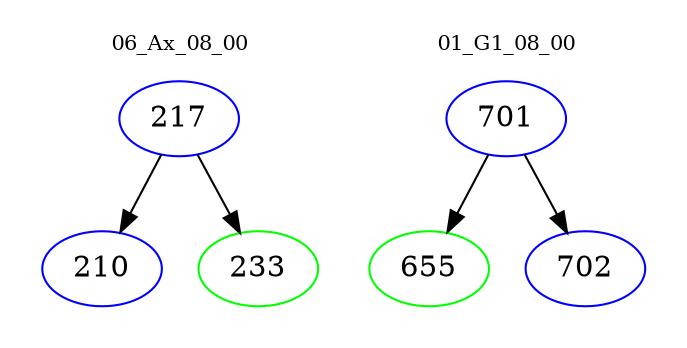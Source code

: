digraph{
subgraph cluster_0 {
color = white
label = "06_Ax_08_00";
fontsize=10;
T0_217 [label="217", color="blue"]
T0_217 -> T0_210 [color="black"]
T0_210 [label="210", color="blue"]
T0_217 -> T0_233 [color="black"]
T0_233 [label="233", color="green"]
}
subgraph cluster_1 {
color = white
label = "01_G1_08_00";
fontsize=10;
T1_701 [label="701", color="blue"]
T1_701 -> T1_655 [color="black"]
T1_655 [label="655", color="green"]
T1_701 -> T1_702 [color="black"]
T1_702 [label="702", color="blue"]
}
}
